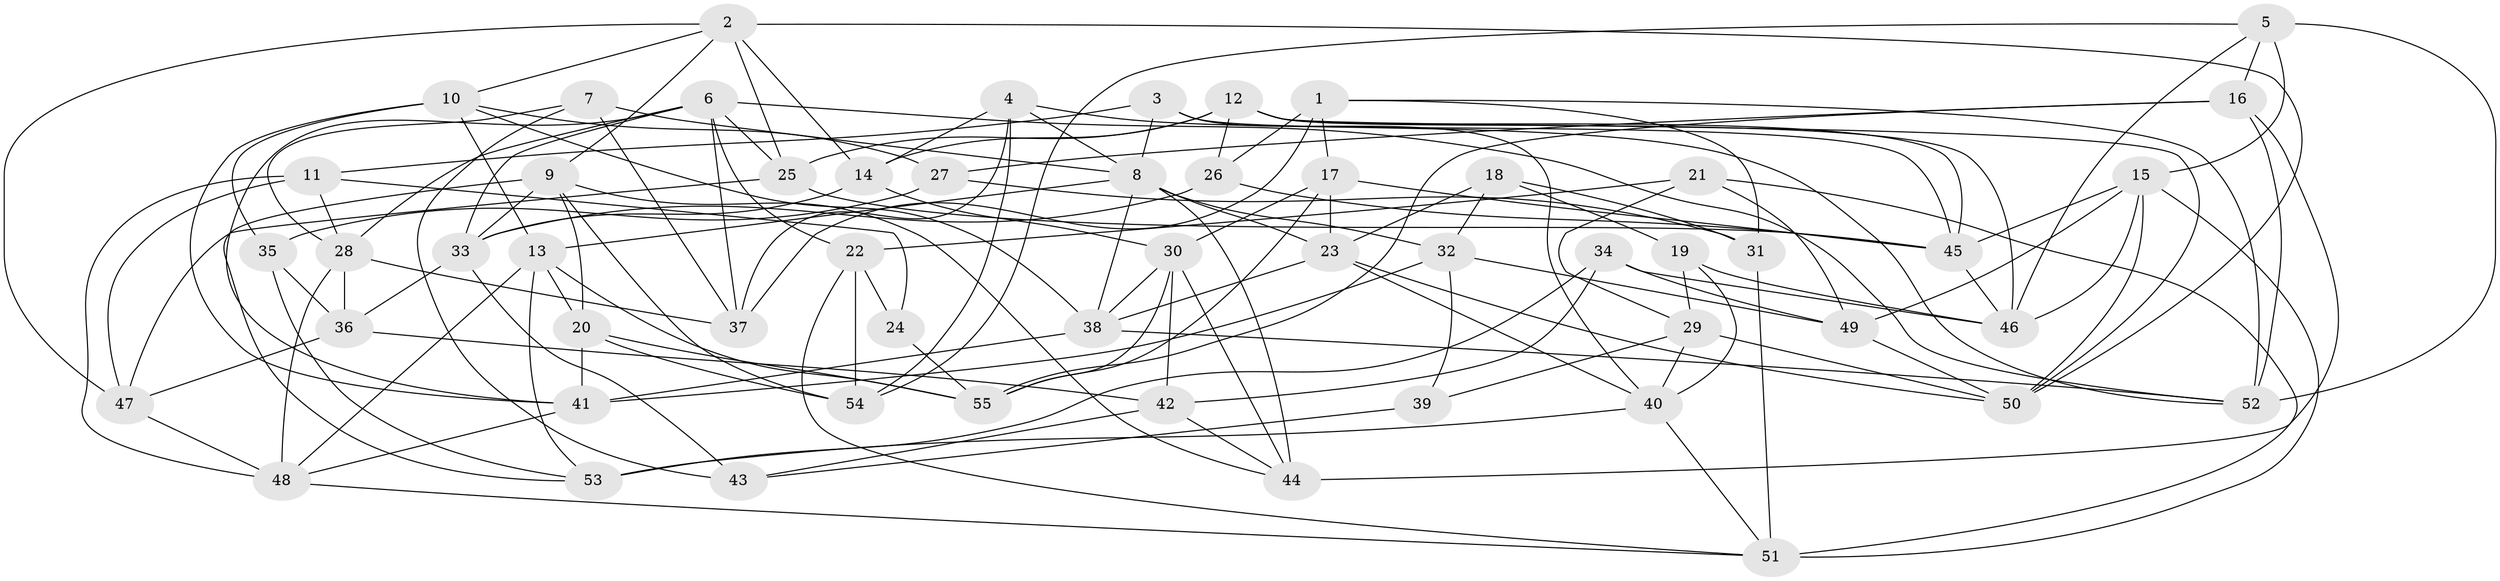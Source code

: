 // original degree distribution, {4: 1.0}
// Generated by graph-tools (version 1.1) at 2025/02/03/09/25 03:02:58]
// undirected, 55 vertices, 143 edges
graph export_dot {
graph [start="1"]
  node [color=gray90,style=filled];
  1;
  2;
  3;
  4;
  5;
  6;
  7;
  8;
  9;
  10;
  11;
  12;
  13;
  14;
  15;
  16;
  17;
  18;
  19;
  20;
  21;
  22;
  23;
  24;
  25;
  26;
  27;
  28;
  29;
  30;
  31;
  32;
  33;
  34;
  35;
  36;
  37;
  38;
  39;
  40;
  41;
  42;
  43;
  44;
  45;
  46;
  47;
  48;
  49;
  50;
  51;
  52;
  53;
  54;
  55;
  1 -- 17 [weight=1.0];
  1 -- 26 [weight=1.0];
  1 -- 31 [weight=1.0];
  1 -- 37 [weight=2.0];
  1 -- 52 [weight=1.0];
  2 -- 9 [weight=1.0];
  2 -- 10 [weight=1.0];
  2 -- 14 [weight=1.0];
  2 -- 25 [weight=1.0];
  2 -- 47 [weight=1.0];
  2 -- 50 [weight=1.0];
  3 -- 8 [weight=1.0];
  3 -- 11 [weight=1.0];
  3 -- 40 [weight=1.0];
  3 -- 45 [weight=1.0];
  4 -- 8 [weight=1.0];
  4 -- 14 [weight=2.0];
  4 -- 37 [weight=1.0];
  4 -- 52 [weight=1.0];
  4 -- 54 [weight=1.0];
  5 -- 15 [weight=1.0];
  5 -- 16 [weight=1.0];
  5 -- 46 [weight=1.0];
  5 -- 52 [weight=2.0];
  5 -- 54 [weight=1.0];
  6 -- 22 [weight=1.0];
  6 -- 25 [weight=1.0];
  6 -- 28 [weight=1.0];
  6 -- 33 [weight=1.0];
  6 -- 37 [weight=1.0];
  6 -- 41 [weight=1.0];
  6 -- 52 [weight=2.0];
  7 -- 8 [weight=1.0];
  7 -- 28 [weight=1.0];
  7 -- 37 [weight=1.0];
  7 -- 43 [weight=1.0];
  8 -- 13 [weight=1.0];
  8 -- 23 [weight=1.0];
  8 -- 32 [weight=1.0];
  8 -- 38 [weight=1.0];
  8 -- 44 [weight=1.0];
  9 -- 20 [weight=1.0];
  9 -- 33 [weight=1.0];
  9 -- 44 [weight=1.0];
  9 -- 53 [weight=1.0];
  9 -- 54 [weight=1.0];
  10 -- 13 [weight=1.0];
  10 -- 27 [weight=1.0];
  10 -- 35 [weight=1.0];
  10 -- 38 [weight=1.0];
  10 -- 41 [weight=1.0];
  11 -- 24 [weight=2.0];
  11 -- 28 [weight=1.0];
  11 -- 47 [weight=1.0];
  11 -- 48 [weight=1.0];
  12 -- 14 [weight=1.0];
  12 -- 25 [weight=1.0];
  12 -- 26 [weight=1.0];
  12 -- 45 [weight=1.0];
  12 -- 46 [weight=1.0];
  12 -- 50 [weight=1.0];
  13 -- 20 [weight=1.0];
  13 -- 48 [weight=1.0];
  13 -- 53 [weight=1.0];
  13 -- 55 [weight=1.0];
  14 -- 30 [weight=1.0];
  14 -- 33 [weight=1.0];
  15 -- 45 [weight=1.0];
  15 -- 46 [weight=1.0];
  15 -- 49 [weight=1.0];
  15 -- 50 [weight=1.0];
  15 -- 51 [weight=1.0];
  16 -- 27 [weight=1.0];
  16 -- 44 [weight=2.0];
  16 -- 52 [weight=1.0];
  16 -- 55 [weight=1.0];
  17 -- 23 [weight=1.0];
  17 -- 30 [weight=1.0];
  17 -- 45 [weight=2.0];
  17 -- 55 [weight=1.0];
  18 -- 19 [weight=1.0];
  18 -- 23 [weight=1.0];
  18 -- 31 [weight=2.0];
  18 -- 32 [weight=2.0];
  19 -- 29 [weight=1.0];
  19 -- 40 [weight=1.0];
  19 -- 46 [weight=1.0];
  20 -- 41 [weight=1.0];
  20 -- 54 [weight=2.0];
  20 -- 55 [weight=1.0];
  21 -- 22 [weight=2.0];
  21 -- 29 [weight=1.0];
  21 -- 49 [weight=2.0];
  21 -- 51 [weight=1.0];
  22 -- 24 [weight=1.0];
  22 -- 51 [weight=1.0];
  22 -- 54 [weight=1.0];
  23 -- 38 [weight=1.0];
  23 -- 40 [weight=1.0];
  23 -- 50 [weight=1.0];
  24 -- 55 [weight=1.0];
  25 -- 45 [weight=1.0];
  25 -- 47 [weight=2.0];
  26 -- 33 [weight=1.0];
  26 -- 45 [weight=1.0];
  27 -- 31 [weight=2.0];
  27 -- 35 [weight=2.0];
  28 -- 36 [weight=1.0];
  28 -- 37 [weight=1.0];
  28 -- 48 [weight=1.0];
  29 -- 39 [weight=1.0];
  29 -- 40 [weight=2.0];
  29 -- 50 [weight=1.0];
  30 -- 38 [weight=1.0];
  30 -- 42 [weight=1.0];
  30 -- 44 [weight=1.0];
  30 -- 55 [weight=1.0];
  31 -- 51 [weight=1.0];
  32 -- 39 [weight=1.0];
  32 -- 41 [weight=1.0];
  32 -- 49 [weight=1.0];
  33 -- 36 [weight=1.0];
  33 -- 43 [weight=1.0];
  34 -- 42 [weight=1.0];
  34 -- 46 [weight=1.0];
  34 -- 49 [weight=1.0];
  34 -- 53 [weight=1.0];
  35 -- 36 [weight=2.0];
  35 -- 53 [weight=1.0];
  36 -- 42 [weight=1.0];
  36 -- 47 [weight=1.0];
  38 -- 41 [weight=1.0];
  38 -- 52 [weight=1.0];
  39 -- 43 [weight=2.0];
  40 -- 51 [weight=1.0];
  40 -- 53 [weight=2.0];
  41 -- 48 [weight=1.0];
  42 -- 43 [weight=2.0];
  42 -- 44 [weight=1.0];
  45 -- 46 [weight=1.0];
  47 -- 48 [weight=1.0];
  48 -- 51 [weight=1.0];
  49 -- 50 [weight=1.0];
}
